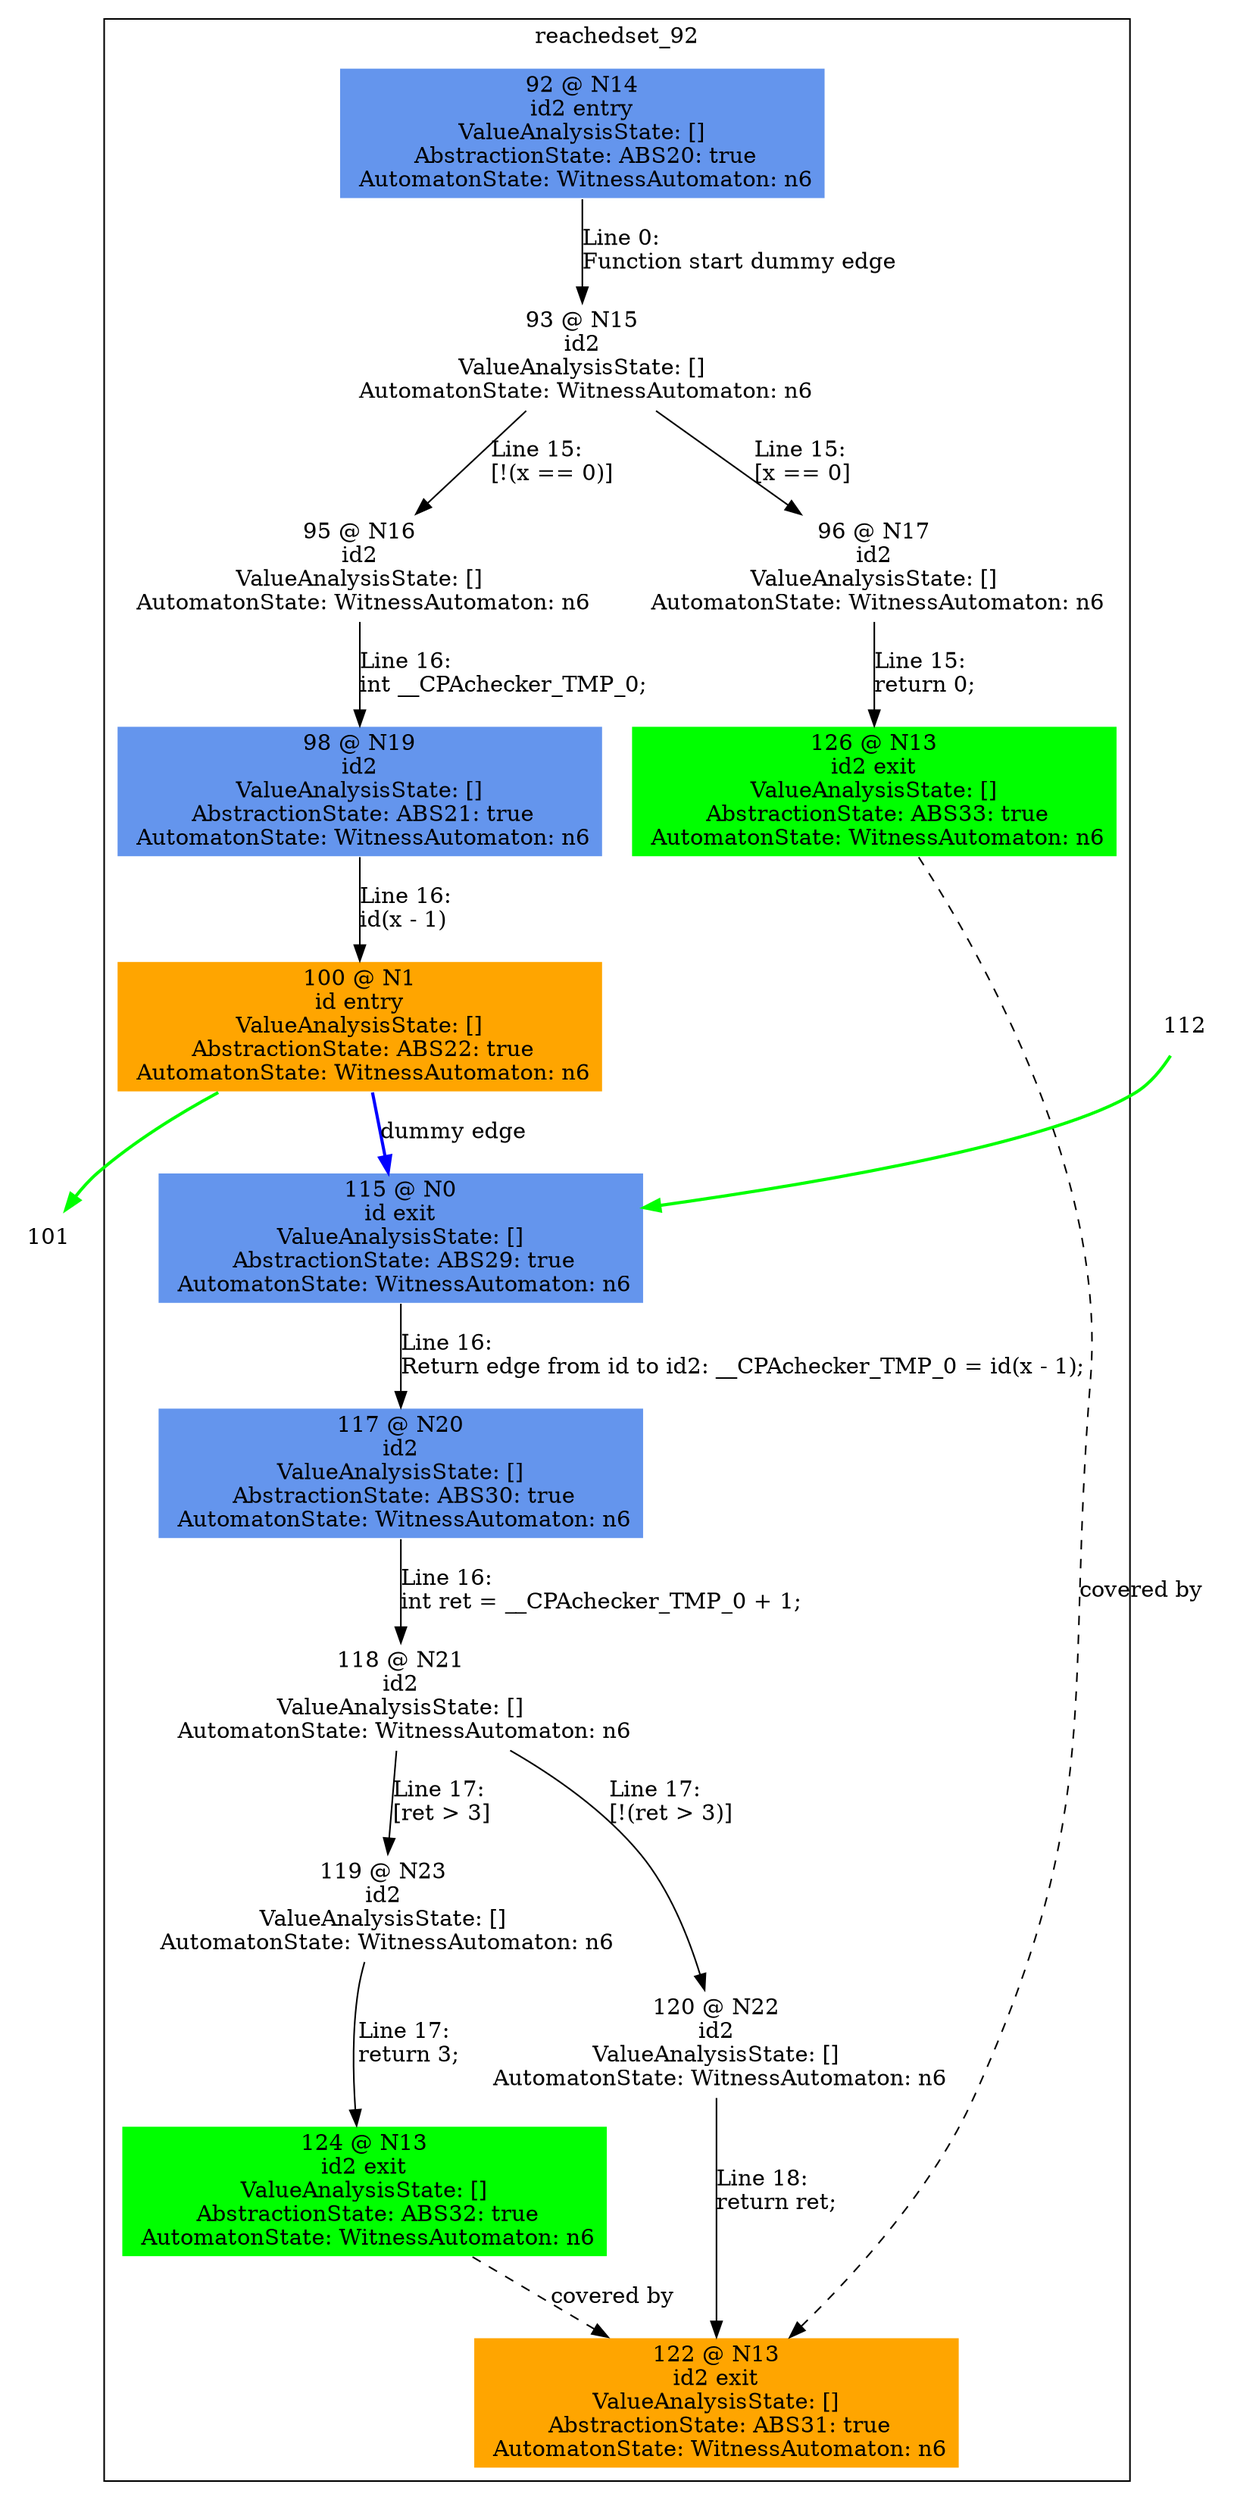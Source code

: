 digraph ARG {
node [style="filled" shape="box" color="white"]
subgraph cluster_92 {
label="reachedset_92"
92 [fillcolor="cornflowerblue" label="92 @ N14\nid2 entry\nValueAnalysisState: []\n AbstractionState: ABS20: true\n AutomatonState: WitnessAutomaton: n6\n" id="92"]
93 [label="93 @ N15\nid2\nValueAnalysisState: []\n AutomatonState: WitnessAutomaton: n6\n" id="93"]
96 [label="96 @ N17\nid2\nValueAnalysisState: []\n AutomatonState: WitnessAutomaton: n6\n" id="96"]
126 [fillcolor="green" label="126 @ N13\nid2 exit\nValueAnalysisState: []\n AbstractionState: ABS33: true\n AutomatonState: WitnessAutomaton: n6\n" id="126"]
95 [label="95 @ N16\nid2\nValueAnalysisState: []\n AutomatonState: WitnessAutomaton: n6\n" id="95"]
98 [fillcolor="cornflowerblue" label="98 @ N19\nid2\nValueAnalysisState: []\n AbstractionState: ABS21: true\n AutomatonState: WitnessAutomaton: n6\n" id="98"]
100 [fillcolor="orange" label="100 @ N1\nid entry\nValueAnalysisState: []\n AbstractionState: ABS22: true\n AutomatonState: WitnessAutomaton: n6\n" id="100"]
115 [fillcolor="cornflowerblue" label="115 @ N0\nid exit\nValueAnalysisState: []\n AbstractionState: ABS29: true\n AutomatonState: WitnessAutomaton: n6\n" id="115"]
117 [fillcolor="cornflowerblue" label="117 @ N20\nid2\nValueAnalysisState: []\n AbstractionState: ABS30: true\n AutomatonState: WitnessAutomaton: n6\n" id="117"]
118 [label="118 @ N21\nid2\nValueAnalysisState: []\n AutomatonState: WitnessAutomaton: n6\n" id="118"]
120 [label="120 @ N22\nid2\nValueAnalysisState: []\n AutomatonState: WitnessAutomaton: n6\n" id="120"]
122 [fillcolor="orange" label="122 @ N13\nid2 exit\nValueAnalysisState: []\n AbstractionState: ABS31: true\n AutomatonState: WitnessAutomaton: n6\n" id="122"]
119 [label="119 @ N23\nid2\nValueAnalysisState: []\n AutomatonState: WitnessAutomaton: n6\n" id="119"]
124 [fillcolor="green" label="124 @ N13\nid2 exit\nValueAnalysisState: []\n AbstractionState: ABS32: true\n AutomatonState: WitnessAutomaton: n6\n" id="124"]
92 -> 93 [label="Line 0: \lFunction start dummy edge\l" id="92 -> 93"]
93 -> 95 [label="Line 15: \l[!(x == 0)]\l" id="93 -> 95"]
93 -> 96 [label="Line 15: \l[x == 0]\l" id="93 -> 96"]
96 -> 126 [label="Line 15: \lreturn 0;\l" id="96 -> 126"]
95 -> 98 [label="Line 16: \lint __CPAchecker_TMP_0;\l" id="95 -> 98"]
98 -> 100 [label="Line 16: \lid(x - 1)\l" id="98 -> 100"]
100 -> 115 [style="bold" color="blue" label="dummy edge" id="100 -> 115"]
115 -> 117 [label="Line 16: \lReturn edge from id to id2: __CPAchecker_TMP_0 = id(x - 1);\l" id="115 -> 117"]
117 -> 118 [label="Line 16: \lint ret = __CPAchecker_TMP_0 + 1;\l" id="117 -> 118"]
118 -> 119 [label="Line 17: \l[ret > 3]\l" id="118 -> 119"]
118 -> 120 [label="Line 17: \l[!(ret > 3)]\l" id="118 -> 120"]
120 -> 122 [label="Line 18: \lreturn ret;\l" id="120 -> 122"]
124 -> 122 [style="dashed" weight="0" label="covered by"]
126 -> 122 [style="dashed" weight="0" label="covered by"]
119 -> 124 [label="Line 17: \lreturn 3;\l" id="119 -> 124"]
}
100 -> 101 [color=green style=bold]
112 -> 115 [color=green style=bold]
}
